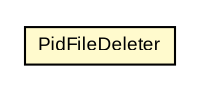 #!/usr/local/bin/dot
#
# Class diagram 
# Generated by UmlGraph version 4.6 (http://www.spinellis.gr/sw/umlgraph)
#

digraph G {
	edge [fontname="arial",fontsize=10,labelfontname="arial",labelfontsize=10];
	node [fontname="arial",fontsize=10,shape=plaintext];
	// com.google.code.play.PidFileDeleter
	c775 [label=<<table border="0" cellborder="1" cellspacing="0" cellpadding="2" port="p" bgcolor="lemonChiffon" href="./PidFileDeleter.html">
		<tr><td><table border="0" cellspacing="0" cellpadding="1">
			<tr><td> PidFileDeleter </td></tr>
		</table></td></tr>
		</table>>, fontname="arial", fontcolor="black", fontsize=9.0];
}

